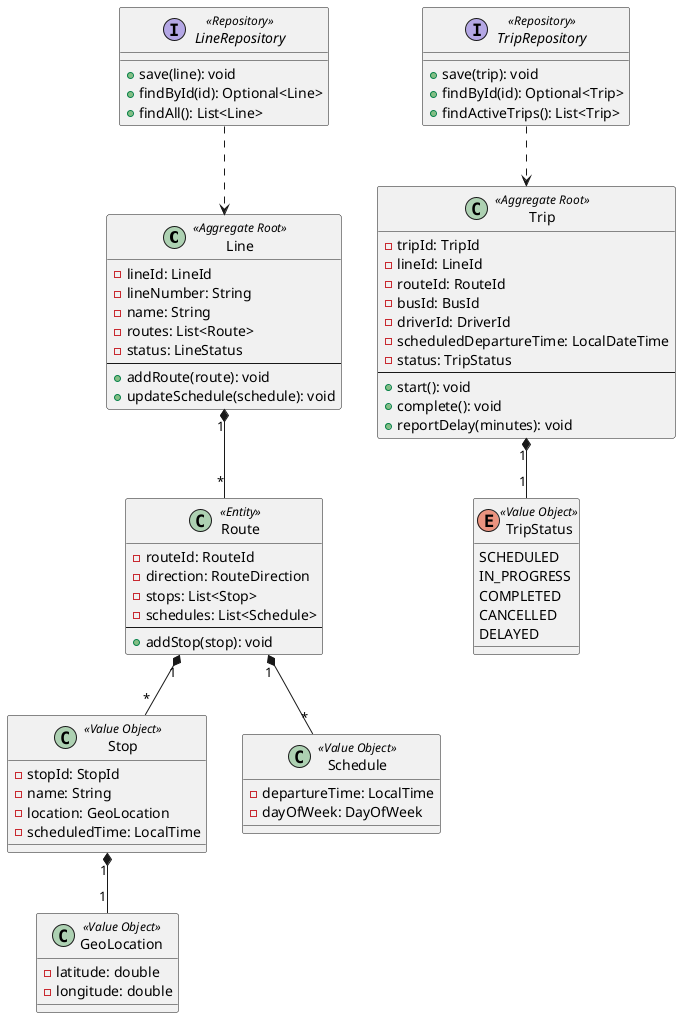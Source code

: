 @startuml Scheduling_Context_Class_Diagram

class Line <<Aggregate Root>> {
    - lineId: LineId
    - lineNumber: String
    - name: String
    - routes: List<Route>
    - status: LineStatus
    --
    + addRoute(route): void
    + updateSchedule(schedule): void
}

class Route <<Entity>> {
    - routeId: RouteId
    - direction: RouteDirection
    - stops: List<Stop>
    - schedules: List<Schedule>
    --
    + addStop(stop): void
}

class Stop <<Value Object>> {
    - stopId: StopId
    - name: String
    - location: GeoLocation
    - scheduledTime: LocalTime
}

class Schedule <<Value Object>> {
    - departureTime: LocalTime
    - dayOfWeek: DayOfWeek
}

class Trip <<Aggregate Root>> {
    - tripId: TripId
    - lineId: LineId
    - routeId: RouteId
    - busId: BusId
    - driverId: DriverId
    - scheduledDepartureTime: LocalDateTime
    - status: TripStatus
    --
    + start(): void
    + complete(): void
    + reportDelay(minutes): void
}

enum TripStatus <<Value Object>> {
    SCHEDULED
    IN_PROGRESS
    COMPLETED
    CANCELLED
    DELAYED
}

class GeoLocation <<Value Object>> {
    - latitude: double
    - longitude: double
}

interface LineRepository <<Repository>> {
    + save(line): void
    + findById(id): Optional<Line>
    + findAll(): List<Line>
}

interface TripRepository <<Repository>> {
    + save(trip): void
    + findById(id): Optional<Trip>
    + findActiveTrips(): List<Trip>
}

Line "1" *-- "*" Route
Route "1" *-- "*" Stop
Route "1" *-- "*" Schedule
Stop "1" *-- "1" GeoLocation

Trip "1" *-- "1" TripStatus

LineRepository ..> Line
TripRepository ..> Trip

@enduml
